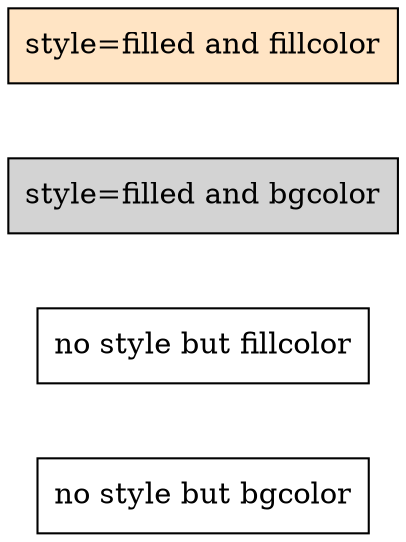 digraph X {

   node [ shape = box ]

   node_1 [ fillcolor=bisque  style=filled label="style=filled and fillcolor" ]
   node_2 [   bgcolor=red     style=filled label="style=filled and bgcolor"   ] // bgcolor is not respected, color will be grey
   node_3 [ fillcolor=bisque               label="no style but fillcolor"     ]
   node_4 [   bgcolor=red                  label="no style but bgcolor"       ]

   node_1 -> node_2 -> node_3 -> node_4 [ style=invis ]
}

